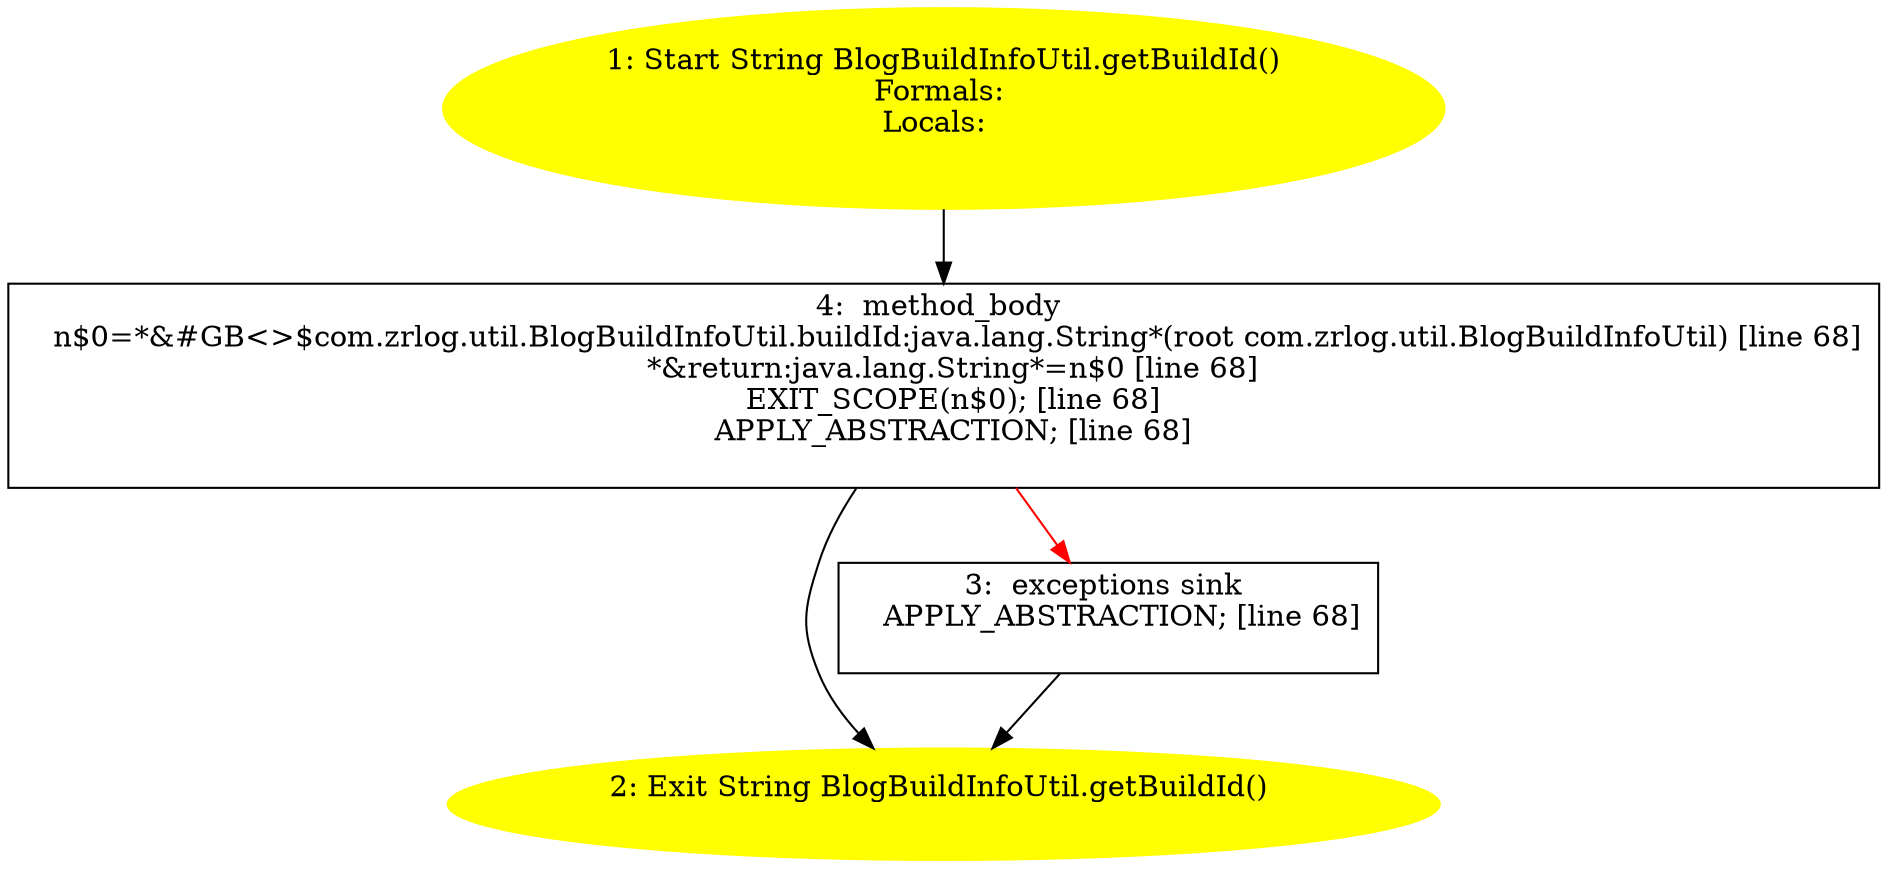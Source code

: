 /* @generated */
digraph cfg {
"com.zrlog.util.BlogBuildInfoUtil.getBuildId():java.lang.String.0fb3c34f2ea7395bbcfb757309697720_1" [label="1: Start String BlogBuildInfoUtil.getBuildId()\nFormals: \nLocals:  \n  " color=yellow style=filled]
	

	 "com.zrlog.util.BlogBuildInfoUtil.getBuildId():java.lang.String.0fb3c34f2ea7395bbcfb757309697720_1" -> "com.zrlog.util.BlogBuildInfoUtil.getBuildId():java.lang.String.0fb3c34f2ea7395bbcfb757309697720_4" ;
"com.zrlog.util.BlogBuildInfoUtil.getBuildId():java.lang.String.0fb3c34f2ea7395bbcfb757309697720_2" [label="2: Exit String BlogBuildInfoUtil.getBuildId() \n  " color=yellow style=filled]
	

"com.zrlog.util.BlogBuildInfoUtil.getBuildId():java.lang.String.0fb3c34f2ea7395bbcfb757309697720_3" [label="3:  exceptions sink \n   APPLY_ABSTRACTION; [line 68]\n " shape="box"]
	

	 "com.zrlog.util.BlogBuildInfoUtil.getBuildId():java.lang.String.0fb3c34f2ea7395bbcfb757309697720_3" -> "com.zrlog.util.BlogBuildInfoUtil.getBuildId():java.lang.String.0fb3c34f2ea7395bbcfb757309697720_2" ;
"com.zrlog.util.BlogBuildInfoUtil.getBuildId():java.lang.String.0fb3c34f2ea7395bbcfb757309697720_4" [label="4:  method_body \n   n$0=*&#GB<>$com.zrlog.util.BlogBuildInfoUtil.buildId:java.lang.String*(root com.zrlog.util.BlogBuildInfoUtil) [line 68]\n  *&return:java.lang.String*=n$0 [line 68]\n  EXIT_SCOPE(n$0); [line 68]\n  APPLY_ABSTRACTION; [line 68]\n " shape="box"]
	

	 "com.zrlog.util.BlogBuildInfoUtil.getBuildId():java.lang.String.0fb3c34f2ea7395bbcfb757309697720_4" -> "com.zrlog.util.BlogBuildInfoUtil.getBuildId():java.lang.String.0fb3c34f2ea7395bbcfb757309697720_2" ;
	 "com.zrlog.util.BlogBuildInfoUtil.getBuildId():java.lang.String.0fb3c34f2ea7395bbcfb757309697720_4" -> "com.zrlog.util.BlogBuildInfoUtil.getBuildId():java.lang.String.0fb3c34f2ea7395bbcfb757309697720_3" [color="red" ];
}
